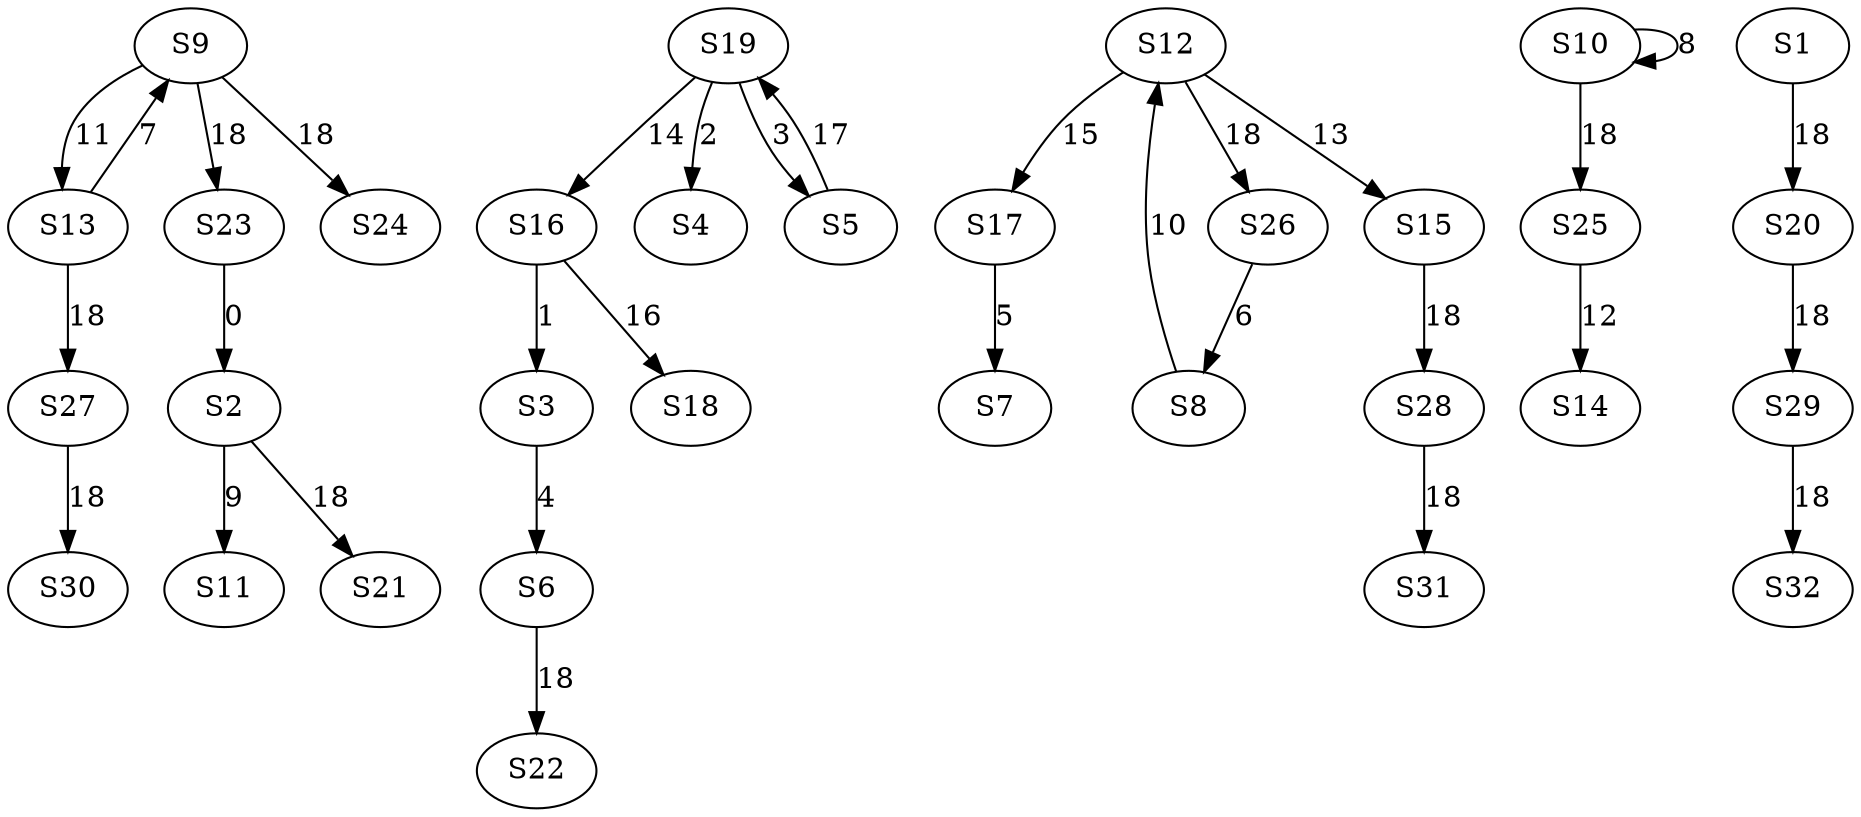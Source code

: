 strict digraph {
	S23 -> S2 [ label = 0 ];
	S16 -> S3 [ label = 1 ];
	S19 -> S4 [ label = 2 ];
	S19 -> S5 [ label = 3 ];
	S3 -> S6 [ label = 4 ];
	S17 -> S7 [ label = 5 ];
	S26 -> S8 [ label = 6 ];
	S13 -> S9 [ label = 7 ];
	S10 -> S10 [ label = 8 ];
	S2 -> S11 [ label = 9 ];
	S8 -> S12 [ label = 10 ];
	S9 -> S13 [ label = 11 ];
	S25 -> S14 [ label = 12 ];
	S12 -> S15 [ label = 13 ];
	S19 -> S16 [ label = 14 ];
	S12 -> S17 [ label = 15 ];
	S16 -> S18 [ label = 16 ];
	S5 -> S19 [ label = 17 ];
	S1 -> S20 [ label = 18 ];
	S2 -> S21 [ label = 18 ];
	S6 -> S22 [ label = 18 ];
	S9 -> S23 [ label = 18 ];
	S9 -> S24 [ label = 18 ];
	S10 -> S25 [ label = 18 ];
	S12 -> S26 [ label = 18 ];
	S13 -> S27 [ label = 18 ];
	S15 -> S28 [ label = 18 ];
	S20 -> S29 [ label = 18 ];
	S27 -> S30 [ label = 18 ];
	S28 -> S31 [ label = 18 ];
	S29 -> S32 [ label = 18 ];
}